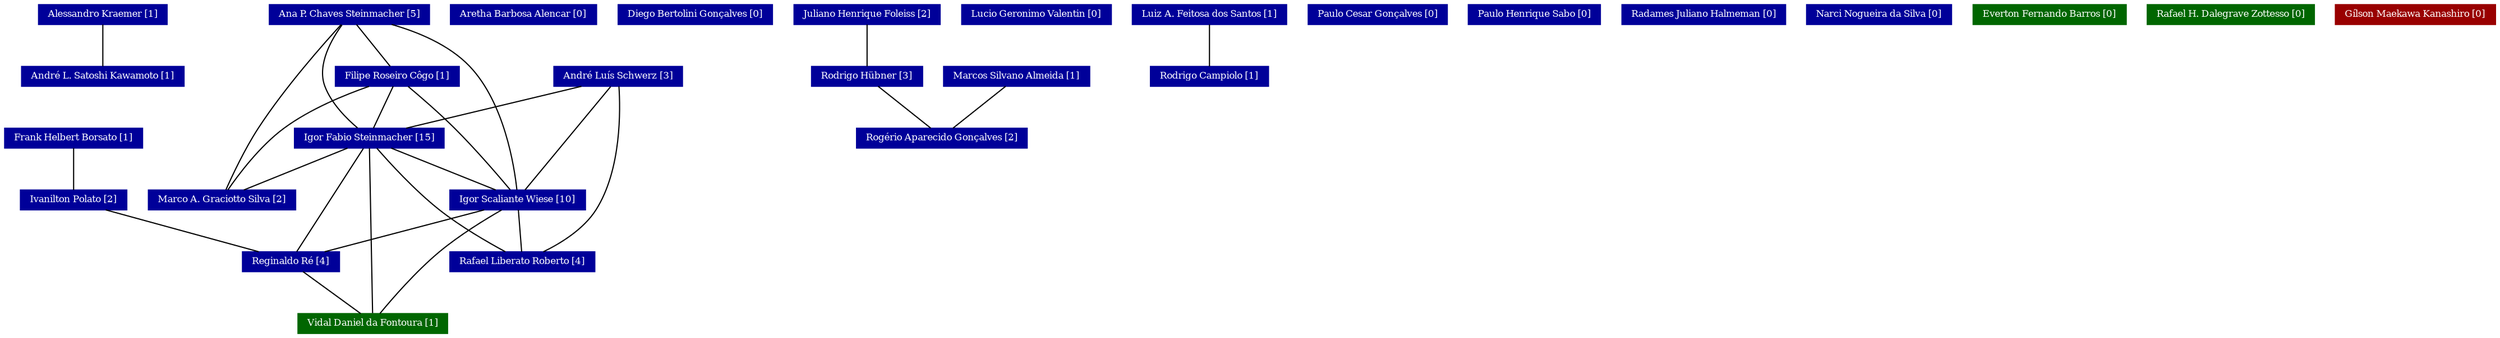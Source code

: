 strict graph grafo1 {
	graph [bb="0,0,1891,282",
		id=grafo1,
		overlap=False
	];
	node [fontsize=8,
		label="\N",
		shape=rectangle,
		style=filled
	];
	0	 [URL="http://lattes.cnpq.br/2661462115468004",
		color="#000099",
		fontcolor="#FFFFFF",
		height=0.23611,
		label="Alessandro Kraemer [1]",
		pos="75.5,273.5",
		width=1.3333];
	3	 [URL="http://lattes.cnpq.br/8230551395300039",
		color="#000099",
		fontcolor="#FFFFFF",
		height=0.23611,
		label="André L. Satoshi Kawamoto [1]",
		pos="75.5,220.5",
		width=1.6944];
	0 -- 3	 [pos="75.5,264.97 75.5,255.33 75.5,238.71 75.5,229.06"];
	1	 [URL="http://lattes.cnpq.br/3007644116326636",
		color="#000099",
		fontcolor="#FFFFFF",
		height=0.23611,
		label="Ana P. Chaves Steinmacher [5]",
		pos="270.5,273.5",
		width=1.6528];
	6	 [URL="http://lattes.cnpq.br/9500095790815109",
		color="#000099",
		fontcolor="#FFFFFF",
		height=0.23611,
		label="Filipe Roseiro Côgo [1]",
		pos="308.5,220.5",
		width=1.2917];
	1 -- 6	 [pos="276.11,264.97 283.29,255.33 295.67,238.71 302.87,229.06"];
	8	 [URL="http://lattes.cnpq.br/5529725593221391",
		color="#000099",
		fontcolor="#FFFFFF",
		height=0.23611,
		label="Igor Fabio Steinmacher [15]",
		pos="285.5,167.5",
		width=1.5139];
	1 -- 8	 [pos="265.26,265 257.92,253.51 246.14,230.9 252.5,212 257.34,197.62 269.02,184.23 277.1,176.2"];
	9	 [URL="http://lattes.cnpq.br/0447444423694007",
		color="#000099",
		fontcolor="#FFFFFF",
		height=0.23611,
		label="Igor Scaliante Wiese [10]",
		pos="403.5,114.5",
		width=1.4028];
	1 -- 9	 [pos="301.04,264.91 321.25,258.45 346.99,247.23 363.5,229 392.4,197.1 400.69,143.05 402.83,123.15"];
	14	 [URL="http://lattes.cnpq.br/9383290036853173",
		color="#000099",
		fontcolor="#FFFFFF",
		height=0.23611,
		label="Marco A. Graciotto Silva [2]",
		pos="164.5,114.5",
		width=1.5556];
	1 -- 14	 [pos="264.31,264.7 251.58,248.56 221.82,210.11 199.5,176 187.41,157.52 174.82,134.74 168.55,123.11"];
	6 -- 8	 [pos="305.11,211.97 300.76,202.33 293.26,185.71 288.91,176.06"];
	6 -- 9	 [pos="315.59,211.81 323.6,203.13 337.01,188.57 348.5,176 365.74,157.14 385.93,134.89 396.39,123.34"];
	6 -- 14	 [pos="288.72,211.97 270.32,204.43 242.64,191.72 221.5,176 199.96,159.98 179.63,135.3 170.12,123"];
	8 -- 9	 [pos="302.91,158.97 325.22,149.33 363.67,132.71 386.02,123.06"];
	8 -- 14	 [pos="267.65,158.97 244.77,149.33 205.34,132.71 182.43,123.06"];
	19	 [URL="http://lattes.cnpq.br/7833556006473564",
		color="#000099",
		fontcolor="#FFFFFF",
		height=0.23611,
		label="Rafael Liberato Roberto [4]",
		pos="406.5,61.5",
		width=1.5];
	8 -- 19	 [pos="291.85,158.95 302.07,147.02 323.12,123.36 343.5,106 359.89,92.04 380.77,78.328 393.89,70.141"];
	20	 [URL="http://lattes.cnpq.br/5545891505433768",
		color="#000099",
		fontcolor="#FFFFFF",
		height=0.23611,
		label="Reginaldo Ré [4]",
		pos="222.5,61.5",
		width=1];
	8 -- 20	 [pos="280.76,158.68 269.03,139.32 238.73,89.289 227.12,70.125"];
	27	 [URL="http://lattes.cnpq.br/0138023517065135",
		color="#006600",
		fontcolor="#FFFFFF",
		height=0.23611,
		label="Vidal Daniel da Fontoura [1]",
		pos="286.5,8.5",
		width=1.5417];
	8 -- 27	 [pos="285.55,158.93 285.72,132.47 286.28,44.279 286.45,17.366"];
	9 -- 19	 [pos="403.94,105.97 404.51,96.332 405.49,79.713 406.06,70.056"];
	9 -- 20	 [pos="376.79,105.97 342.57,96.332 283.59,79.713 249.32,70.056"];
	9 -- 27	 [pos="391.5,105.78 379.02,97.527 359.15,83.763 343.5,70 323.56,52.467 302.84,28.883 292.76,17.004"];
	20 -- 27	 [pos="231.94,52.975 244.04,43.332 264.9,26.713 277.02,17.056"];
	2	 [URL="http://lattes.cnpq.br/4954414332524750",
		color="#000099",
		fontcolor="#FFFFFF",
		height=0.23611,
		label="André Luís Schwerz [3]",
		pos="482.5,220.5",
		width=1.3333];
	2 -- 8	 [pos="453.43,211.97 416.19,202.33 351.99,185.71 314.69,176.06"];
	2 -- 9	 [pos="476.56,211.68 461.85,192.32 423.85,142.29 409.29,123.12"];
	2 -- 19	 [pos="482.96,211.96 483.76,192.78 483.67,141.13 462.5,106 452.78,89.868 434.67,77.481 421.68,70.125"];
	4	 [URL="http://lattes.cnpq.br/3074461020062854",
		color="#000099",
		fontcolor="#FFFFFF",
		height=0.23611,
		label="Aretha Barbosa Alencar [0]",
		pos="402.5,273.5",
		width=1.5];
	5	 [URL="http://lattes.cnpq.br/2264701855770284",
		color="#000099",
		fontcolor="#FFFFFF",
		height=0.23611,
		label="Diego Bertolini Gonçalves [0]",
		pos="532.5,273.5",
		width=1.5972];
	7	 [URL="http://lattes.cnpq.br/0902329099289356",
		color="#000099",
		fontcolor="#FFFFFF",
		height=0.23611,
		label="Frank Helbert Borsato [1]",
		pos="50.5,167.5",
		width=1.4028];
	10	 [URL="http://lattes.cnpq.br/7551030263039033",
		color="#000099",
		fontcolor="#FFFFFF",
		height=0.23611,
		label="Ivanilton Polato [2]",
		pos="50.5,114.5",
		width=1.1111];
	7 -- 10	 [pos="50.5,158.97 50.5,149.33 50.5,132.71 50.5,123.06"];
	10 -- 20	 [pos="75.879,105.97 108.4,96.332 164.45,79.713 197.02,70.056"];
	11	 [URL="http://lattes.cnpq.br/4404958951175349",
		color="#000099",
		fontcolor="#FFFFFF",
		height=0.23611,
		label="Juliano Henrique Foleiss [2]",
		pos="662.5,273.5",
		width=1.5];
	22	 [URL="http://lattes.cnpq.br/6568073205402062",
		color="#000099",
		fontcolor="#FFFFFF",
		height=0.23611,
		label="Rodrigo Hübner [3]",
		pos="662.5,220.5",
		width=1.1111];
	11 -- 22	 [pos="662.5,264.97 662.5,255.33 662.5,238.71 662.5,229.06"];
	23	 [URL="http://lattes.cnpq.br/1677599200632096",
		color="#000099",
		fontcolor="#FFFFFF",
		height=0.23611,
		label="Rogério Aparecido Gonçalves [2]",
		pos="718.5,167.5",
		width=1.75];
	22 -- 23	 [pos="670.76,211.97 681.35,202.33 699.6,185.71 710.2,176.06"];
	12	 [URL="http://lattes.cnpq.br/5818012075167720",
		color="#000099",
		fontcolor="#FFFFFF",
		height=0.23611,
		label="Lucio Geronimo Valentin [0]",
		pos="790.5,273.5",
		width=1.5556];
	13	 [URL="http://lattes.cnpq.br/3725232561617394",
		color="#000099",
		fontcolor="#FFFFFF",
		height=0.23611,
		label="Luiz A. Feitosa dos Santos [1]",
		pos="922.5,273.5",
		width=1.6111];
	21	 [URL="http://lattes.cnpq.br/2822469089227391",
		color="#000099",
		fontcolor="#FFFFFF",
		height=0.23611,
		label="Rodrigo Campiolo [1]",
		pos="922.5,220.5",
		width=1.2083];
	13 -- 21	 [pos="922.5,264.97 922.5,255.33 922.5,238.71 922.5,229.06"];
	15	 [URL="http://lattes.cnpq.br/4946185987756278",
		color="#000099",
		fontcolor="#FFFFFF",
		height=0.23611,
		label="Marcos Silvano Almeida [1]",
		pos="775.5,220.5",
		width=1.5139];
	15 -- 23	 [pos="767.09,211.97 756.31,202.33 737.74,185.71 726.95,176.06"];
	16	 [URL="http://lattes.cnpq.br/4344660568698232",
		color="#000099",
		fontcolor="#FFFFFF",
		height=0.23611,
		label="Paulo Cesar Gonçalves [0]",
		pos="1050.5,273.5",
		width=1.4444];
	17	 [URL="http://lattes.cnpq.br/8942065049509047",
		color="#000099",
		fontcolor="#FFFFFF",
		height=0.23611,
		label="Paulo Henrique Sabo [0]",
		pos="1169.5,273.5",
		width=1.3472];
	18	 [URL="http://lattes.cnpq.br/5230011214963863",
		color="#000099",
		fontcolor="#FFFFFF",
		height=0.23611,
		label="Radames Juliano Halmeman [0]",
		pos="1295.5,273.5",
		width=1.6667];
	24	 [URL="http://lattes.cnpq.br/2249157985559304",
		color="#000099",
		fontcolor="#FFFFFF",
		height=0.23611,
		label="Narci Nogueira da Silva [0]",
		pos="1427.5,273.5",
		width=1.5];
	25	 [URL="http://lattes.cnpq.br/9702195889525875",
		color="#006600",
		fontcolor="#FFFFFF",
		height=0.23611,
		label="Everton Fernando Barros [0]",
		pos="1554.5,273.5",
		width=1.5278];
	26	 [URL="http://lattes.cnpq.br/0654156206572874",
		color="#006600",
		fontcolor="#FFFFFF",
		height=0.23611,
		label="Rafael H. Dalegrave Zottesso [0]",
		pos="1690.5,273.5",
		width=1.75];
	28	 [URL="http://lattes.cnpq.br/3969785844681428",
		color="#990000",
		fontcolor="#FFFFFF",
		height=0.23611,
		label="Gílson Maekawa Kanashiro [0]",
		pos="1831.5,273.5",
		width=1.6528];
}
